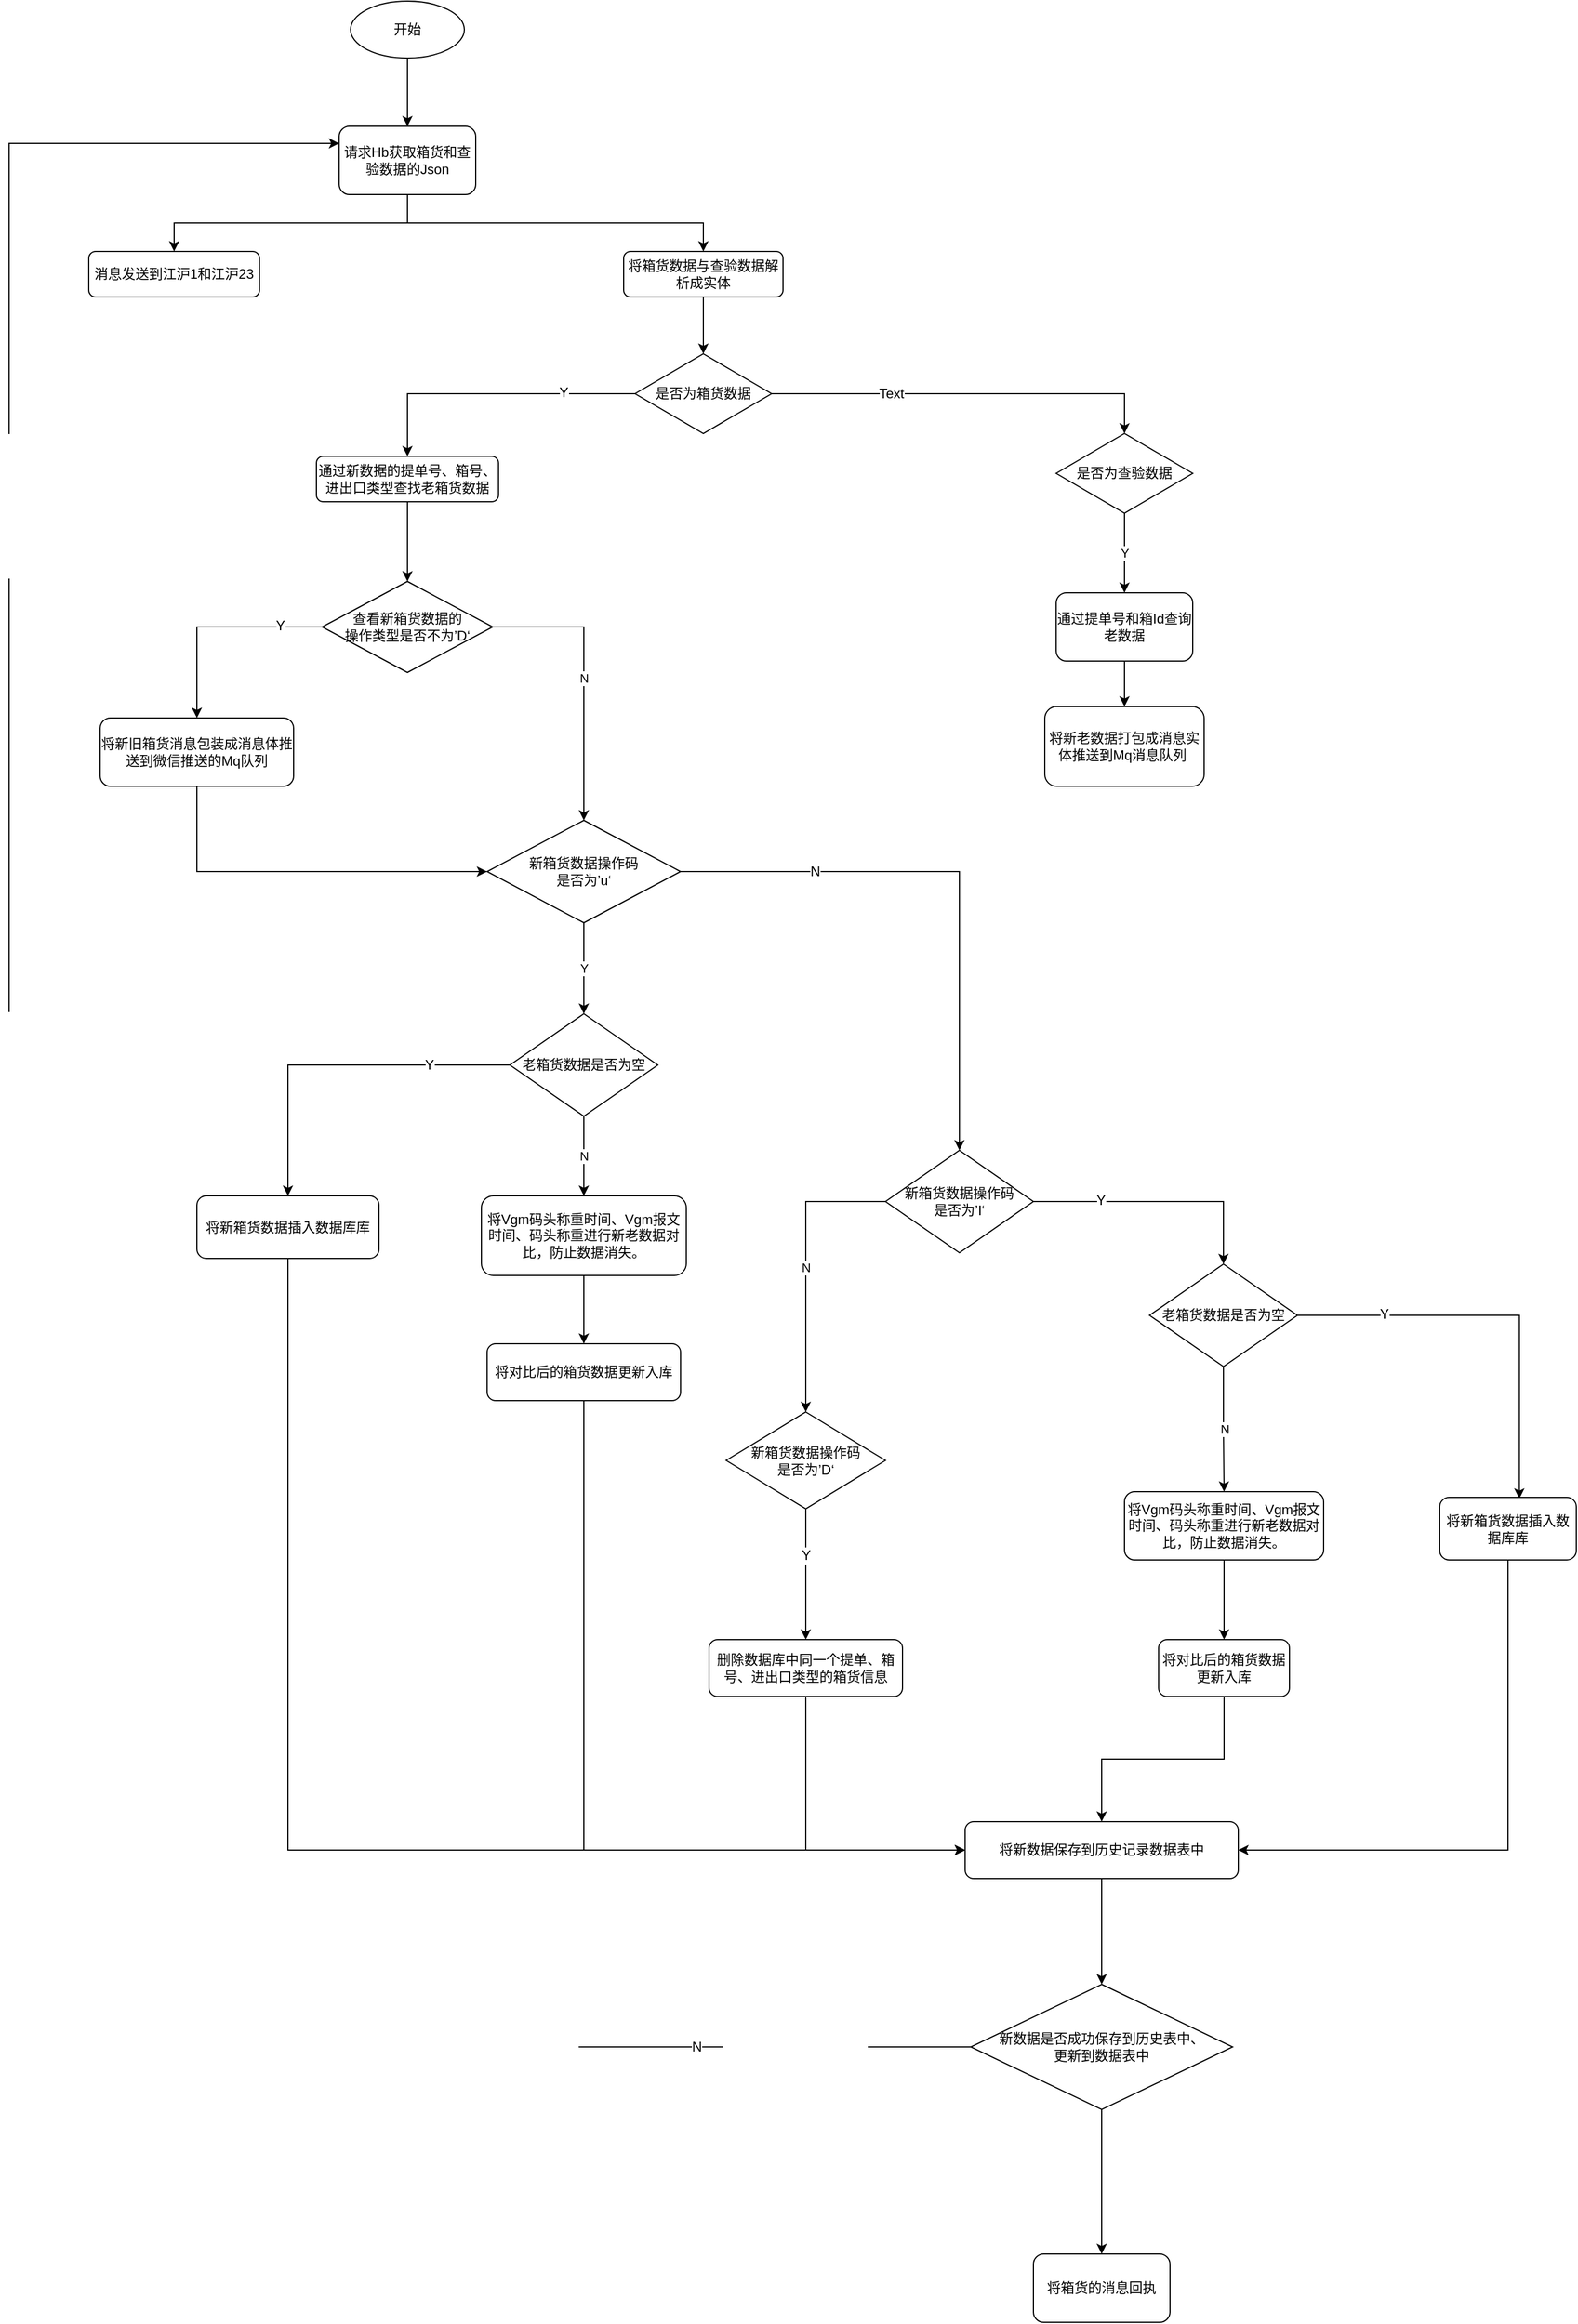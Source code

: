 <mxfile pages="1" version="11.2.5" type="github"><diagram id="jrFILok0wZWimRiEmI2U" name="第 1 页"><mxGraphModel dx="1406" dy="764" grid="1" gridSize="10" guides="1" tooltips="1" connect="1" arrows="1" fold="1" page="1" pageScale="1" pageWidth="827" pageHeight="1169" math="0" shadow="0"><root><mxCell id="0"/><mxCell id="1" parent="0"/><mxCell id="5g2ZR9MUWrWfk25_Vf9b-3" style="edgeStyle=orthogonalEdgeStyle;rounded=0;orthogonalLoop=1;jettySize=auto;html=1;exitX=0.5;exitY=1;exitDx=0;exitDy=0;entryX=0.5;entryY=0;entryDx=0;entryDy=0;" parent="1" source="5g2ZR9MUWrWfk25_Vf9b-1" target="5g2ZR9MUWrWfk25_Vf9b-2" edge="1"><mxGeometry relative="1" as="geometry"/></mxCell><mxCell id="5g2ZR9MUWrWfk25_Vf9b-1" value="开始" style="ellipse;whiteSpace=wrap;html=1;" parent="1" vertex="1"><mxGeometry x="330" y="10" width="100" height="50" as="geometry"/></mxCell><mxCell id="hijWo9An4agAYgo5W-x--2" style="edgeStyle=orthogonalEdgeStyle;rounded=0;orthogonalLoop=1;jettySize=auto;html=1;exitX=0.5;exitY=1;exitDx=0;exitDy=0;" edge="1" parent="1" source="5g2ZR9MUWrWfk25_Vf9b-2" target="hijWo9An4agAYgo5W-x--1"><mxGeometry relative="1" as="geometry"/></mxCell><mxCell id="hijWo9An4agAYgo5W-x--4" style="edgeStyle=orthogonalEdgeStyle;rounded=0;orthogonalLoop=1;jettySize=auto;html=1;exitX=0.5;exitY=1;exitDx=0;exitDy=0;entryX=0.5;entryY=0;entryDx=0;entryDy=0;" edge="1" parent="1" source="5g2ZR9MUWrWfk25_Vf9b-2" target="hijWo9An4agAYgo5W-x--3"><mxGeometry relative="1" as="geometry"/></mxCell><mxCell id="5g2ZR9MUWrWfk25_Vf9b-2" value="请求Hb获取箱货和查验数据的Json" style="rounded=1;whiteSpace=wrap;html=1;" parent="1" vertex="1"><mxGeometry x="320" y="120" width="120" height="60" as="geometry"/></mxCell><mxCell id="hijWo9An4agAYgo5W-x--1" value="消息发送到江沪1和江沪23" style="rounded=1;whiteSpace=wrap;html=1;" vertex="1" parent="1"><mxGeometry x="100" y="230" width="150" height="40" as="geometry"/></mxCell><mxCell id="hijWo9An4agAYgo5W-x--64" style="edgeStyle=orthogonalEdgeStyle;rounded=0;orthogonalLoop=1;jettySize=auto;html=1;exitX=0.5;exitY=1;exitDx=0;exitDy=0;entryX=0.5;entryY=0;entryDx=0;entryDy=0;" edge="1" parent="1" source="hijWo9An4agAYgo5W-x--3" target="hijWo9An4agAYgo5W-x--61"><mxGeometry relative="1" as="geometry"/></mxCell><mxCell id="hijWo9An4agAYgo5W-x--3" value="将箱货数据与查验数据解析成实体" style="rounded=1;whiteSpace=wrap;html=1;" vertex="1" parent="1"><mxGeometry x="570" y="230" width="140" height="40" as="geometry"/></mxCell><mxCell id="hijWo9An4agAYgo5W-x--9" style="edgeStyle=orthogonalEdgeStyle;rounded=0;orthogonalLoop=1;jettySize=auto;html=1;exitX=0.5;exitY=1;exitDx=0;exitDy=0;entryX=0.5;entryY=0;entryDx=0;entryDy=0;" edge="1" parent="1" source="hijWo9An4agAYgo5W-x--5" target="hijWo9An4agAYgo5W-x--8"><mxGeometry relative="1" as="geometry"/></mxCell><mxCell id="hijWo9An4agAYgo5W-x--5" value="通过新数据的提单号、箱号、进出口类型查找老箱货数据" style="rounded=1;whiteSpace=wrap;html=1;" vertex="1" parent="1"><mxGeometry x="300" y="410" width="160" height="40" as="geometry"/></mxCell><mxCell id="hijWo9An4agAYgo5W-x--23" style="edgeStyle=orthogonalEdgeStyle;rounded=0;orthogonalLoop=1;jettySize=auto;html=1;exitX=0.5;exitY=1;exitDx=0;exitDy=0;entryX=0;entryY=0.5;entryDx=0;entryDy=0;" edge="1" parent="1" source="hijWo9An4agAYgo5W-x--7" target="hijWo9An4agAYgo5W-x--21"><mxGeometry relative="1" as="geometry"/></mxCell><mxCell id="hijWo9An4agAYgo5W-x--7" value="将新旧箱货消息包装成消息体推送到微信推送的Mq队列" style="rounded=1;whiteSpace=wrap;html=1;" vertex="1" parent="1"><mxGeometry x="110" y="640" width="170" height="60" as="geometry"/></mxCell><mxCell id="hijWo9An4agAYgo5W-x--10" style="edgeStyle=orthogonalEdgeStyle;rounded=0;orthogonalLoop=1;jettySize=auto;html=1;exitX=0;exitY=0.5;exitDx=0;exitDy=0;entryX=0.5;entryY=0;entryDx=0;entryDy=0;" edge="1" parent="1" source="hijWo9An4agAYgo5W-x--8" target="hijWo9An4agAYgo5W-x--7"><mxGeometry relative="1" as="geometry"/></mxCell><mxCell id="hijWo9An4agAYgo5W-x--11" value="Y" style="text;html=1;resizable=0;points=[];align=center;verticalAlign=middle;labelBackgroundColor=#ffffff;" vertex="1" connectable="0" parent="hijWo9An4agAYgo5W-x--10"><mxGeometry x="-0.611" y="-1" relative="1" as="geometry"><mxPoint as="offset"/></mxGeometry></mxCell><mxCell id="hijWo9An4agAYgo5W-x--22" value="N" style="edgeStyle=orthogonalEdgeStyle;rounded=0;orthogonalLoop=1;jettySize=auto;html=1;exitX=1;exitY=0.5;exitDx=0;exitDy=0;" edge="1" parent="1" source="hijWo9An4agAYgo5W-x--8" target="hijWo9An4agAYgo5W-x--21"><mxGeometry relative="1" as="geometry"/></mxCell><mxCell id="hijWo9An4agAYgo5W-x--8" value="查看新箱货数据的&lt;br&gt;操作类型是否不为’D‘" style="rhombus;whiteSpace=wrap;html=1;" vertex="1" parent="1"><mxGeometry x="305" y="520" width="150" height="80" as="geometry"/></mxCell><mxCell id="hijWo9An4agAYgo5W-x--26" value="Y" style="edgeStyle=orthogonalEdgeStyle;rounded=0;orthogonalLoop=1;jettySize=auto;html=1;exitX=0.5;exitY=1;exitDx=0;exitDy=0;entryX=0.5;entryY=0;entryDx=0;entryDy=0;" edge="1" parent="1" source="hijWo9An4agAYgo5W-x--21" target="hijWo9An4agAYgo5W-x--25"><mxGeometry relative="1" as="geometry"/></mxCell><mxCell id="hijWo9An4agAYgo5W-x--28" style="edgeStyle=orthogonalEdgeStyle;rounded=0;orthogonalLoop=1;jettySize=auto;html=1;exitX=1;exitY=0.5;exitDx=0;exitDy=0;entryX=0.5;entryY=0;entryDx=0;entryDy=0;" edge="1" parent="1" source="hijWo9An4agAYgo5W-x--21" target="hijWo9An4agAYgo5W-x--27"><mxGeometry relative="1" as="geometry"/></mxCell><mxCell id="hijWo9An4agAYgo5W-x--30" value="N" style="text;html=1;resizable=0;points=[];align=center;verticalAlign=middle;labelBackgroundColor=#ffffff;" vertex="1" connectable="0" parent="hijWo9An4agAYgo5W-x--28"><mxGeometry x="-0.519" relative="1" as="geometry"><mxPoint as="offset"/></mxGeometry></mxCell><mxCell id="hijWo9An4agAYgo5W-x--21" value="新箱货数据操作码&lt;br&gt;是否为’u‘" style="rhombus;whiteSpace=wrap;html=1;" vertex="1" parent="1"><mxGeometry x="450" y="730" width="170" height="90" as="geometry"/></mxCell><mxCell id="hijWo9An4agAYgo5W-x--33" value="N" style="edgeStyle=orthogonalEdgeStyle;rounded=0;orthogonalLoop=1;jettySize=auto;html=1;exitX=0.5;exitY=1;exitDx=0;exitDy=0;" edge="1" parent="1" source="hijWo9An4agAYgo5W-x--25" target="hijWo9An4agAYgo5W-x--32"><mxGeometry relative="1" as="geometry"/></mxCell><mxCell id="hijWo9An4agAYgo5W-x--38" style="edgeStyle=orthogonalEdgeStyle;rounded=0;orthogonalLoop=1;jettySize=auto;html=1;exitX=0;exitY=0.5;exitDx=0;exitDy=0;entryX=0.5;entryY=0;entryDx=0;entryDy=0;" edge="1" parent="1" source="hijWo9An4agAYgo5W-x--25" target="hijWo9An4agAYgo5W-x--37"><mxGeometry relative="1" as="geometry"/></mxCell><mxCell id="hijWo9An4agAYgo5W-x--39" value="Y" style="text;html=1;resizable=0;points=[];align=center;verticalAlign=middle;labelBackgroundColor=#ffffff;" vertex="1" connectable="0" parent="hijWo9An4agAYgo5W-x--38"><mxGeometry x="-0.541" relative="1" as="geometry"><mxPoint as="offset"/></mxGeometry></mxCell><mxCell id="hijWo9An4agAYgo5W-x--25" value="老箱货数据是否为空" style="rhombus;whiteSpace=wrap;html=1;" vertex="1" parent="1"><mxGeometry x="470" y="900" width="130" height="90" as="geometry"/></mxCell><mxCell id="hijWo9An4agAYgo5W-x--49" style="edgeStyle=orthogonalEdgeStyle;rounded=0;orthogonalLoop=1;jettySize=auto;html=1;exitX=1;exitY=0.5;exitDx=0;exitDy=0;entryX=0.5;entryY=0;entryDx=0;entryDy=0;" edge="1" parent="1" source="hijWo9An4agAYgo5W-x--27" target="hijWo9An4agAYgo5W-x--43"><mxGeometry relative="1" as="geometry"/></mxCell><mxCell id="hijWo9An4agAYgo5W-x--50" value="Y" style="text;html=1;resizable=0;points=[];align=center;verticalAlign=middle;labelBackgroundColor=#ffffff;" vertex="1" connectable="0" parent="hijWo9An4agAYgo5W-x--49"><mxGeometry x="-0.474" y="1" relative="1" as="geometry"><mxPoint as="offset"/></mxGeometry></mxCell><mxCell id="hijWo9An4agAYgo5W-x--68" value="N" style="edgeStyle=orthogonalEdgeStyle;rounded=0;orthogonalLoop=1;jettySize=auto;html=1;exitX=0;exitY=0.5;exitDx=0;exitDy=0;entryX=0.5;entryY=0;entryDx=0;entryDy=0;" edge="1" parent="1" source="hijWo9An4agAYgo5W-x--27" target="hijWo9An4agAYgo5W-x--51"><mxGeometry relative="1" as="geometry"/></mxCell><mxCell id="hijWo9An4agAYgo5W-x--27" value="新箱货数据操作码&lt;br&gt;是否为’I‘" style="rhombus;whiteSpace=wrap;html=1;" vertex="1" parent="1"><mxGeometry x="800" y="1020" width="130" height="90" as="geometry"/></mxCell><mxCell id="hijWo9An4agAYgo5W-x--35" style="edgeStyle=orthogonalEdgeStyle;rounded=0;orthogonalLoop=1;jettySize=auto;html=1;exitX=0.5;exitY=1;exitDx=0;exitDy=0;entryX=0.5;entryY=0;entryDx=0;entryDy=0;" edge="1" parent="1" source="hijWo9An4agAYgo5W-x--32" target="hijWo9An4agAYgo5W-x--34"><mxGeometry relative="1" as="geometry"/></mxCell><mxCell id="hijWo9An4agAYgo5W-x--32" value="将Vgm码头称重时间、Vgm报文时间、码头称重进行新老数据对比，防止数据消失。" style="rounded=1;whiteSpace=wrap;html=1;" vertex="1" parent="1"><mxGeometry x="445" y="1060" width="180" height="70" as="geometry"/></mxCell><mxCell id="hijWo9An4agAYgo5W-x--71" style="edgeStyle=orthogonalEdgeStyle;rounded=0;orthogonalLoop=1;jettySize=auto;html=1;exitX=0.5;exitY=1;exitDx=0;exitDy=0;entryX=0;entryY=0.5;entryDx=0;entryDy=0;" edge="1" parent="1" source="hijWo9An4agAYgo5W-x--34" target="hijWo9An4agAYgo5W-x--69"><mxGeometry relative="1" as="geometry"/></mxCell><mxCell id="hijWo9An4agAYgo5W-x--34" value="将对比后的箱货数据更新入库" style="rounded=1;whiteSpace=wrap;html=1;" vertex="1" parent="1"><mxGeometry x="450" y="1190" width="170" height="50" as="geometry"/></mxCell><mxCell id="hijWo9An4agAYgo5W-x--70" style="edgeStyle=orthogonalEdgeStyle;rounded=0;orthogonalLoop=1;jettySize=auto;html=1;exitX=0.5;exitY=1;exitDx=0;exitDy=0;entryX=0;entryY=0.5;entryDx=0;entryDy=0;" edge="1" parent="1" source="hijWo9An4agAYgo5W-x--37" target="hijWo9An4agAYgo5W-x--69"><mxGeometry relative="1" as="geometry"/></mxCell><mxCell id="hijWo9An4agAYgo5W-x--37" value="将新箱货数据插入数据库库" style="rounded=1;whiteSpace=wrap;html=1;" vertex="1" parent="1"><mxGeometry x="195" y="1060" width="160" height="55" as="geometry"/></mxCell><mxCell id="hijWo9An4agAYgo5W-x--40" value="N" style="edgeStyle=orthogonalEdgeStyle;rounded=0;orthogonalLoop=1;jettySize=auto;html=1;exitX=0.5;exitY=1;exitDx=0;exitDy=0;" edge="1" parent="1" source="hijWo9An4agAYgo5W-x--43" target="hijWo9An4agAYgo5W-x--45"><mxGeometry relative="1" as="geometry"/></mxCell><mxCell id="hijWo9An4agAYgo5W-x--48" style="edgeStyle=orthogonalEdgeStyle;rounded=0;orthogonalLoop=1;jettySize=auto;html=1;exitX=1;exitY=0.5;exitDx=0;exitDy=0;entryX=0.583;entryY=0.02;entryDx=0;entryDy=0;entryPerimeter=0;" edge="1" parent="1" source="hijWo9An4agAYgo5W-x--43" target="hijWo9An4agAYgo5W-x--47"><mxGeometry relative="1" as="geometry"/></mxCell><mxCell id="hijWo9An4agAYgo5W-x--52" value="Y" style="text;html=1;resizable=0;points=[];align=center;verticalAlign=middle;labelBackgroundColor=#ffffff;" vertex="1" connectable="0" parent="hijWo9An4agAYgo5W-x--48"><mxGeometry x="-0.576" y="1" relative="1" as="geometry"><mxPoint as="offset"/></mxGeometry></mxCell><mxCell id="hijWo9An4agAYgo5W-x--43" value="老箱货数据是否为空" style="rhombus;whiteSpace=wrap;html=1;" vertex="1" parent="1"><mxGeometry x="1032" y="1120" width="130" height="90" as="geometry"/></mxCell><mxCell id="hijWo9An4agAYgo5W-x--44" style="edgeStyle=orthogonalEdgeStyle;rounded=0;orthogonalLoop=1;jettySize=auto;html=1;exitX=0.5;exitY=1;exitDx=0;exitDy=0;entryX=0.5;entryY=0;entryDx=0;entryDy=0;" edge="1" parent="1" source="hijWo9An4agAYgo5W-x--45" target="hijWo9An4agAYgo5W-x--46"><mxGeometry relative="1" as="geometry"/></mxCell><mxCell id="hijWo9An4agAYgo5W-x--45" value="将Vgm码头称重时间、Vgm报文时间、码头称重进行新老数据对比，防止数据消失。" style="rounded=1;whiteSpace=wrap;html=1;" vertex="1" parent="1"><mxGeometry x="1010" y="1320" width="175" height="60" as="geometry"/></mxCell><mxCell id="hijWo9An4agAYgo5W-x--73" style="edgeStyle=orthogonalEdgeStyle;rounded=0;orthogonalLoop=1;jettySize=auto;html=1;exitX=0.5;exitY=1;exitDx=0;exitDy=0;entryX=0.5;entryY=0;entryDx=0;entryDy=0;" edge="1" parent="1" source="hijWo9An4agAYgo5W-x--46" target="hijWo9An4agAYgo5W-x--69"><mxGeometry relative="1" as="geometry"/></mxCell><mxCell id="hijWo9An4agAYgo5W-x--46" value="将对比后的箱货数据更新入库" style="rounded=1;whiteSpace=wrap;html=1;" vertex="1" parent="1"><mxGeometry x="1040" y="1450" width="115" height="50" as="geometry"/></mxCell><mxCell id="hijWo9An4agAYgo5W-x--74" style="edgeStyle=orthogonalEdgeStyle;rounded=0;orthogonalLoop=1;jettySize=auto;html=1;exitX=0.5;exitY=1;exitDx=0;exitDy=0;entryX=1;entryY=0.5;entryDx=0;entryDy=0;" edge="1" parent="1" source="hijWo9An4agAYgo5W-x--47" target="hijWo9An4agAYgo5W-x--69"><mxGeometry relative="1" as="geometry"/></mxCell><mxCell id="hijWo9An4agAYgo5W-x--47" value="将新箱货数据插入数据库库" style="rounded=1;whiteSpace=wrap;html=1;" vertex="1" parent="1"><mxGeometry x="1287" y="1325" width="120" height="55" as="geometry"/></mxCell><mxCell id="hijWo9An4agAYgo5W-x--59" style="edgeStyle=orthogonalEdgeStyle;rounded=0;orthogonalLoop=1;jettySize=auto;html=1;exitX=0.5;exitY=1;exitDx=0;exitDy=0;entryX=0.5;entryY=0;entryDx=0;entryDy=0;" edge="1" parent="1" source="hijWo9An4agAYgo5W-x--51" target="hijWo9An4agAYgo5W-x--58"><mxGeometry relative="1" as="geometry"/></mxCell><mxCell id="hijWo9An4agAYgo5W-x--60" value="Y" style="text;html=1;resizable=0;points=[];align=center;verticalAlign=middle;labelBackgroundColor=#ffffff;" vertex="1" connectable="0" parent="hijWo9An4agAYgo5W-x--59"><mxGeometry x="-0.291" relative="1" as="geometry"><mxPoint as="offset"/></mxGeometry></mxCell><mxCell id="hijWo9An4agAYgo5W-x--51" value="新箱货数据操作码&lt;br&gt;是否为’D‘" style="rhombus;whiteSpace=wrap;html=1;" vertex="1" parent="1"><mxGeometry x="660" y="1250" width="140" height="85" as="geometry"/></mxCell><mxCell id="hijWo9An4agAYgo5W-x--72" style="edgeStyle=orthogonalEdgeStyle;rounded=0;orthogonalLoop=1;jettySize=auto;html=1;exitX=0.5;exitY=1;exitDx=0;exitDy=0;entryX=0;entryY=0.5;entryDx=0;entryDy=0;" edge="1" parent="1" source="hijWo9An4agAYgo5W-x--58" target="hijWo9An4agAYgo5W-x--69"><mxGeometry relative="1" as="geometry"/></mxCell><mxCell id="hijWo9An4agAYgo5W-x--58" value="删除数据库中同一个提单、箱号、进出口类型的箱货信息" style="rounded=1;whiteSpace=wrap;html=1;" vertex="1" parent="1"><mxGeometry x="645" y="1450" width="170" height="50" as="geometry"/></mxCell><mxCell id="hijWo9An4agAYgo5W-x--65" style="edgeStyle=orthogonalEdgeStyle;rounded=0;orthogonalLoop=1;jettySize=auto;html=1;exitX=0;exitY=0.5;exitDx=0;exitDy=0;entryX=0.5;entryY=0;entryDx=0;entryDy=0;" edge="1" parent="1" source="hijWo9An4agAYgo5W-x--61" target="hijWo9An4agAYgo5W-x--5"><mxGeometry relative="1" as="geometry"/></mxCell><mxCell id="hijWo9An4agAYgo5W-x--66" value="Y" style="text;html=1;resizable=0;points=[];align=center;verticalAlign=middle;labelBackgroundColor=#ffffff;" vertex="1" connectable="0" parent="hijWo9An4agAYgo5W-x--65"><mxGeometry x="-0.506" y="-1" relative="1" as="geometry"><mxPoint as="offset"/></mxGeometry></mxCell><mxCell id="hijWo9An4agAYgo5W-x--84" style="edgeStyle=orthogonalEdgeStyle;rounded=0;orthogonalLoop=1;jettySize=auto;html=1;exitX=1;exitY=0.5;exitDx=0;exitDy=0;entryX=0.5;entryY=0;entryDx=0;entryDy=0;" edge="1" parent="1" source="hijWo9An4agAYgo5W-x--61" target="hijWo9An4agAYgo5W-x--83"><mxGeometry relative="1" as="geometry"/></mxCell><mxCell id="hijWo9An4agAYgo5W-x--88" value="Text" style="text;html=1;resizable=0;points=[];align=center;verticalAlign=middle;labelBackgroundColor=#ffffff;" vertex="1" connectable="0" parent="hijWo9An4agAYgo5W-x--84"><mxGeometry x="-0.391" relative="1" as="geometry"><mxPoint as="offset"/></mxGeometry></mxCell><mxCell id="hijWo9An4agAYgo5W-x--61" value="是否为箱货数据" style="rhombus;whiteSpace=wrap;html=1;" vertex="1" parent="1"><mxGeometry x="580" y="320" width="120" height="70" as="geometry"/></mxCell><mxCell id="hijWo9An4agAYgo5W-x--76" style="edgeStyle=orthogonalEdgeStyle;rounded=0;orthogonalLoop=1;jettySize=auto;html=1;exitX=0.5;exitY=1;exitDx=0;exitDy=0;entryX=0.5;entryY=0;entryDx=0;entryDy=0;" edge="1" parent="1" source="hijWo9An4agAYgo5W-x--69" target="hijWo9An4agAYgo5W-x--75"><mxGeometry relative="1" as="geometry"/></mxCell><mxCell id="hijWo9An4agAYgo5W-x--69" value="将新数据保存到历史记录数据表中" style="rounded=1;whiteSpace=wrap;html=1;" vertex="1" parent="1"><mxGeometry x="870" y="1610" width="240" height="50" as="geometry"/></mxCell><mxCell id="hijWo9An4agAYgo5W-x--77" style="edgeStyle=orthogonalEdgeStyle;rounded=0;orthogonalLoop=1;jettySize=auto;html=1;exitX=0;exitY=0.5;exitDx=0;exitDy=0;entryX=0;entryY=0.25;entryDx=0;entryDy=0;" edge="1" parent="1" source="hijWo9An4agAYgo5W-x--75" target="5g2ZR9MUWrWfk25_Vf9b-2"><mxGeometry relative="1" as="geometry"><Array as="points"><mxPoint x="30" y="1808"/><mxPoint x="30" y="135"/></Array></mxGeometry></mxCell><mxCell id="hijWo9An4agAYgo5W-x--79" value="N" style="text;html=1;resizable=0;points=[];align=center;verticalAlign=middle;labelBackgroundColor=#ffffff;" vertex="1" connectable="0" parent="hijWo9An4agAYgo5W-x--77"><mxGeometry x="-0.828" relative="1" as="geometry"><mxPoint as="offset"/></mxGeometry></mxCell><mxCell id="hijWo9An4agAYgo5W-x--81" style="edgeStyle=orthogonalEdgeStyle;rounded=0;orthogonalLoop=1;jettySize=auto;html=1;exitX=0.5;exitY=1;exitDx=0;exitDy=0;entryX=0.5;entryY=0;entryDx=0;entryDy=0;" edge="1" parent="1" source="hijWo9An4agAYgo5W-x--75" target="hijWo9An4agAYgo5W-x--80"><mxGeometry relative="1" as="geometry"/></mxCell><mxCell id="hijWo9An4agAYgo5W-x--75" value="新数据是否成功保存到历史表中、&lt;br&gt;更新到数据表中" style="rhombus;whiteSpace=wrap;html=1;" vertex="1" parent="1"><mxGeometry x="875" y="1753" width="230" height="110" as="geometry"/></mxCell><mxCell id="hijWo9An4agAYgo5W-x--80" value="将箱货的消息回执" style="rounded=1;whiteSpace=wrap;html=1;" vertex="1" parent="1"><mxGeometry x="930" y="1990" width="120" height="60" as="geometry"/></mxCell><mxCell id="hijWo9An4agAYgo5W-x--87" value="Y" style="edgeStyle=orthogonalEdgeStyle;rounded=0;orthogonalLoop=1;jettySize=auto;html=1;exitX=0.5;exitY=1;exitDx=0;exitDy=0;entryX=0.5;entryY=0;entryDx=0;entryDy=0;" edge="1" parent="1" source="hijWo9An4agAYgo5W-x--83" target="hijWo9An4agAYgo5W-x--86"><mxGeometry relative="1" as="geometry"/></mxCell><mxCell id="hijWo9An4agAYgo5W-x--83" value="是否为查验数据" style="rhombus;whiteSpace=wrap;html=1;" vertex="1" parent="1"><mxGeometry x="950" y="390" width="120" height="70" as="geometry"/></mxCell><mxCell id="hijWo9An4agAYgo5W-x--92" style="edgeStyle=orthogonalEdgeStyle;rounded=0;orthogonalLoop=1;jettySize=auto;html=1;exitX=0.5;exitY=1;exitDx=0;exitDy=0;" edge="1" parent="1" source="hijWo9An4agAYgo5W-x--86" target="hijWo9An4agAYgo5W-x--91"><mxGeometry relative="1" as="geometry"/></mxCell><mxCell id="hijWo9An4agAYgo5W-x--86" value="通过提单号和箱Id查询老数据" style="rounded=1;whiteSpace=wrap;html=1;" vertex="1" parent="1"><mxGeometry x="950" y="530" width="120" height="60" as="geometry"/></mxCell><mxCell id="hijWo9An4agAYgo5W-x--91" value="将新老数据打包成消息实体推送到Mq消息队列&amp;nbsp;" style="rounded=1;whiteSpace=wrap;html=1;" vertex="1" parent="1"><mxGeometry x="940" y="630" width="140" height="70" as="geometry"/></mxCell></root></mxGraphModel></diagram></mxfile>